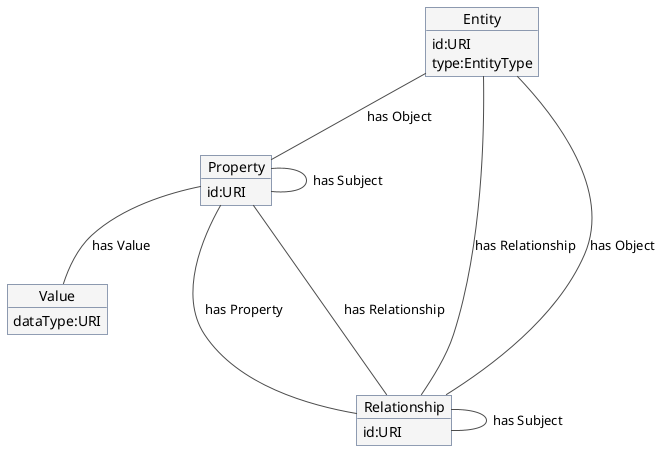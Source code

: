 @startuml

skinparam object {
  BackgroundColor #f5f5f5
  ArrowColor #4c4c4c
  BorderColor #233c68
}

object Entity

Entity : id:URI 
Entity : type:EntityType 

object Value

Value : dataType:URI 


object Property

Property : id:URI 

object Relationship

Relationship : id:URI 


Entity -- Relationship : "has Relationship"
Entity  -- Relationship : "has Object" 
Entity  -- Property : "has Object" 
Relationship  --- Relationship : "has Subject" 
Property  --  Value : "has Value"
Property ---  Relationship : "has Property"
Property ---  Relationship : "has Relationship"
Property  ---   Property : "has Subject"

